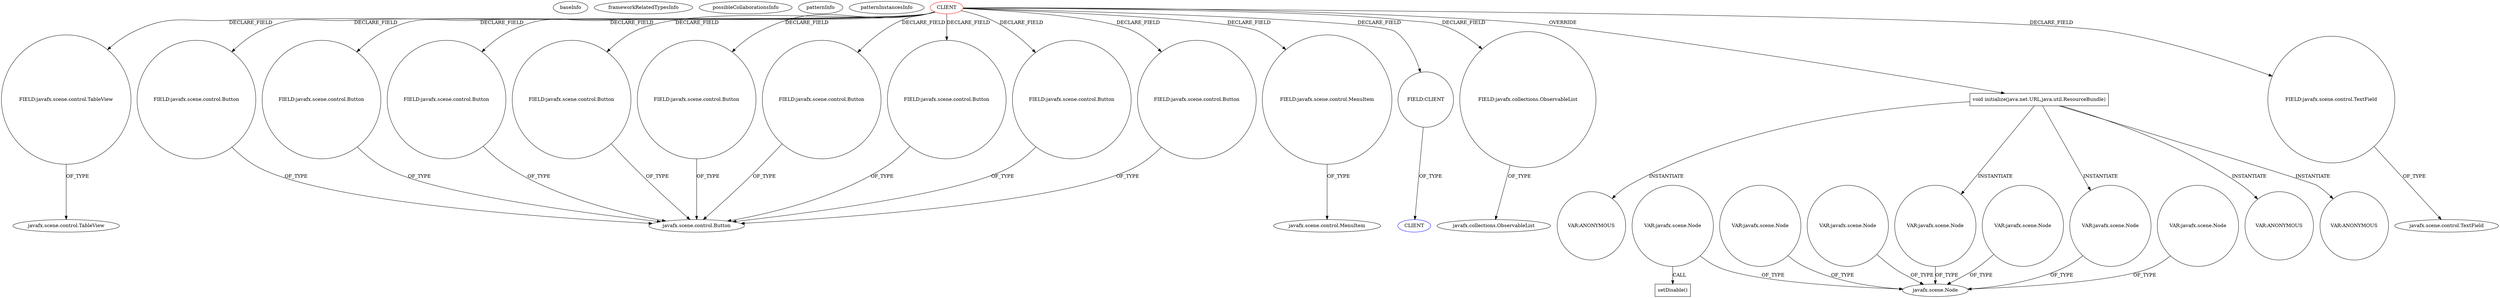 digraph {
baseInfo[graphId=998,category="pattern",isAnonymous=false,possibleRelation=false]
frameworkRelatedTypesInfo[]
possibleCollaborationsInfo[]
patternInfo[frequency=2.0,patternRootClient=0]
patternInstancesInfo[0="hock323-eventManager~/hock323-eventManager/EventManager-master/src/eventManager/controller/pokerTournament/TournamentController.java~TournamentController~3009",1="bianconejo-CEFX~/bianconejo-CEFX/CEFX-master/src/cefx/CEPrincipalController.java~CEPrincipalController~2114"]
47[label="FIELD:javafx.scene.control.TableView",vertexType="FIELD_DECLARATION",isFrameworkType=false,shape=circle]
0[label="CLIENT",vertexType="ROOT_CLIENT_CLASS_DECLARATION",isFrameworkType=false,color=red]
25[label="FIELD:javafx.scene.control.Button",vertexType="FIELD_DECLARATION",isFrameworkType=false,shape=circle]
11[label="FIELD:javafx.scene.control.Button",vertexType="FIELD_DECLARATION",isFrameworkType=false,shape=circle]
17[label="FIELD:javafx.scene.control.Button",vertexType="FIELD_DECLARATION",isFrameworkType=false,shape=circle]
19[label="FIELD:javafx.scene.control.Button",vertexType="FIELD_DECLARATION",isFrameworkType=false,shape=circle]
13[label="FIELD:javafx.scene.control.Button",vertexType="FIELD_DECLARATION",isFrameworkType=false,shape=circle]
21[label="FIELD:javafx.scene.control.Button",vertexType="FIELD_DECLARATION",isFrameworkType=false,shape=circle]
15[label="FIELD:javafx.scene.control.Button",vertexType="FIELD_DECLARATION",isFrameworkType=false,shape=circle]
9[label="FIELD:javafx.scene.control.Button",vertexType="FIELD_DECLARATION",isFrameworkType=false,shape=circle]
37[label="FIELD:javafx.scene.control.MenuItem",vertexType="FIELD_DECLARATION",isFrameworkType=false,shape=circle]
23[label="FIELD:javafx.scene.control.Button",vertexType="FIELD_DECLARATION",isFrameworkType=false,shape=circle]
44[label="javafx.scene.control.TableView",vertexType="FRAMEWORK_CLASS_TYPE",isFrameworkType=false]
6[label="FIELD:CLIENT",vertexType="FIELD_DECLARATION",isFrameworkType=false,shape=circle]
4[label="FIELD:javafx.collections.ObservableList",vertexType="FIELD_DECLARATION",isFrameworkType=false,shape=circle]
5[label="javafx.collections.ObservableList",vertexType="FRAMEWORK_INTERFACE_TYPE",isFrameworkType=false]
3[label="javafx.scene.control.MenuItem",vertexType="FRAMEWORK_CLASS_TYPE",isFrameworkType=false]
61[label="void initialize(java.net.URL,java.util.ResourceBundle)",vertexType="OVERRIDING_METHOD_DECLARATION",isFrameworkType=false,shape=box]
10[label="javafx.scene.control.Button",vertexType="FRAMEWORK_CLASS_TYPE",isFrameworkType=false]
51[label="FIELD:javafx.scene.control.TextField",vertexType="FIELD_DECLARATION",isFrameworkType=false,shape=circle]
7[label="CLIENT",vertexType="REFERENCE_CLIENT_CLASS_DECLARATION",isFrameworkType=false,color=blue]
62[label="VAR:javafx.scene.Node",vertexType="VARIABLE_EXPRESION",isFrameworkType=false,shape=circle]
64[label="javafx.scene.Node",vertexType="FRAMEWORK_CLASS_TYPE",isFrameworkType=false]
679[label="VAR:javafx.scene.Node",vertexType="VARIABLE_EXPRESION",isFrameworkType=false,shape=circle]
1311[label="VAR:javafx.scene.Node",vertexType="VARIABLE_EXPRESION",isFrameworkType=false,shape=circle]
716[label="VAR:javafx.scene.Node",vertexType="VARIABLE_EXPRESION",isFrameworkType=false,shape=circle]
676[label="VAR:javafx.scene.Node",vertexType="VARIABLE_EXPRESION",isFrameworkType=false,shape=circle]
74[label="VAR:javafx.scene.Node",vertexType="VARIABLE_EXPRESION",isFrameworkType=false,shape=circle]
694[label="VAR:javafx.scene.Node",vertexType="VARIABLE_EXPRESION",isFrameworkType=false,shape=circle]
66[label="VAR:ANONYMOUS",vertexType="VARIABLE_EXPRESION",isFrameworkType=false,shape=circle]
78[label="VAR:ANONYMOUS",vertexType="VARIABLE_EXPRESION",isFrameworkType=false,shape=circle]
89[label="VAR:ANONYMOUS",vertexType="VARIABLE_EXPRESION",isFrameworkType=false,shape=circle]
52[label="javafx.scene.control.TextField",vertexType="FRAMEWORK_CLASS_TYPE",isFrameworkType=false]
1315[label="setDisable()",vertexType="INSIDE_CALL",isFrameworkType=false,shape=box]
51->52[label="OF_TYPE"]
37->3[label="OF_TYPE"]
0->15[label="DECLARE_FIELD"]
11->10[label="OF_TYPE"]
61->62[label="INSTANTIATE"]
694->64[label="OF_TYPE"]
0->51[label="DECLARE_FIELD"]
0->4[label="DECLARE_FIELD"]
0->11[label="DECLARE_FIELD"]
61->66[label="INSTANTIATE"]
716->64[label="OF_TYPE"]
15->10[label="OF_TYPE"]
25->10[label="OF_TYPE"]
0->13[label="DECLARE_FIELD"]
13->10[label="OF_TYPE"]
9->10[label="OF_TYPE"]
679->64[label="OF_TYPE"]
0->47[label="DECLARE_FIELD"]
62->64[label="OF_TYPE"]
0->6[label="DECLARE_FIELD"]
61->78[label="INSTANTIATE"]
61->89[label="INSTANTIATE"]
17->10[label="OF_TYPE"]
19->10[label="OF_TYPE"]
74->64[label="OF_TYPE"]
6->7[label="OF_TYPE"]
676->64[label="OF_TYPE"]
21->10[label="OF_TYPE"]
0->61[label="OVERRIDE"]
23->10[label="OF_TYPE"]
0->17[label="DECLARE_FIELD"]
4->5[label="OF_TYPE"]
47->44[label="OF_TYPE"]
1311->1315[label="CALL"]
0->19[label="DECLARE_FIELD"]
0->23[label="DECLARE_FIELD"]
0->9[label="DECLARE_FIELD"]
0->25[label="DECLARE_FIELD"]
61->74[label="INSTANTIATE"]
0->37[label="DECLARE_FIELD"]
0->21[label="DECLARE_FIELD"]
1311->64[label="OF_TYPE"]
}
